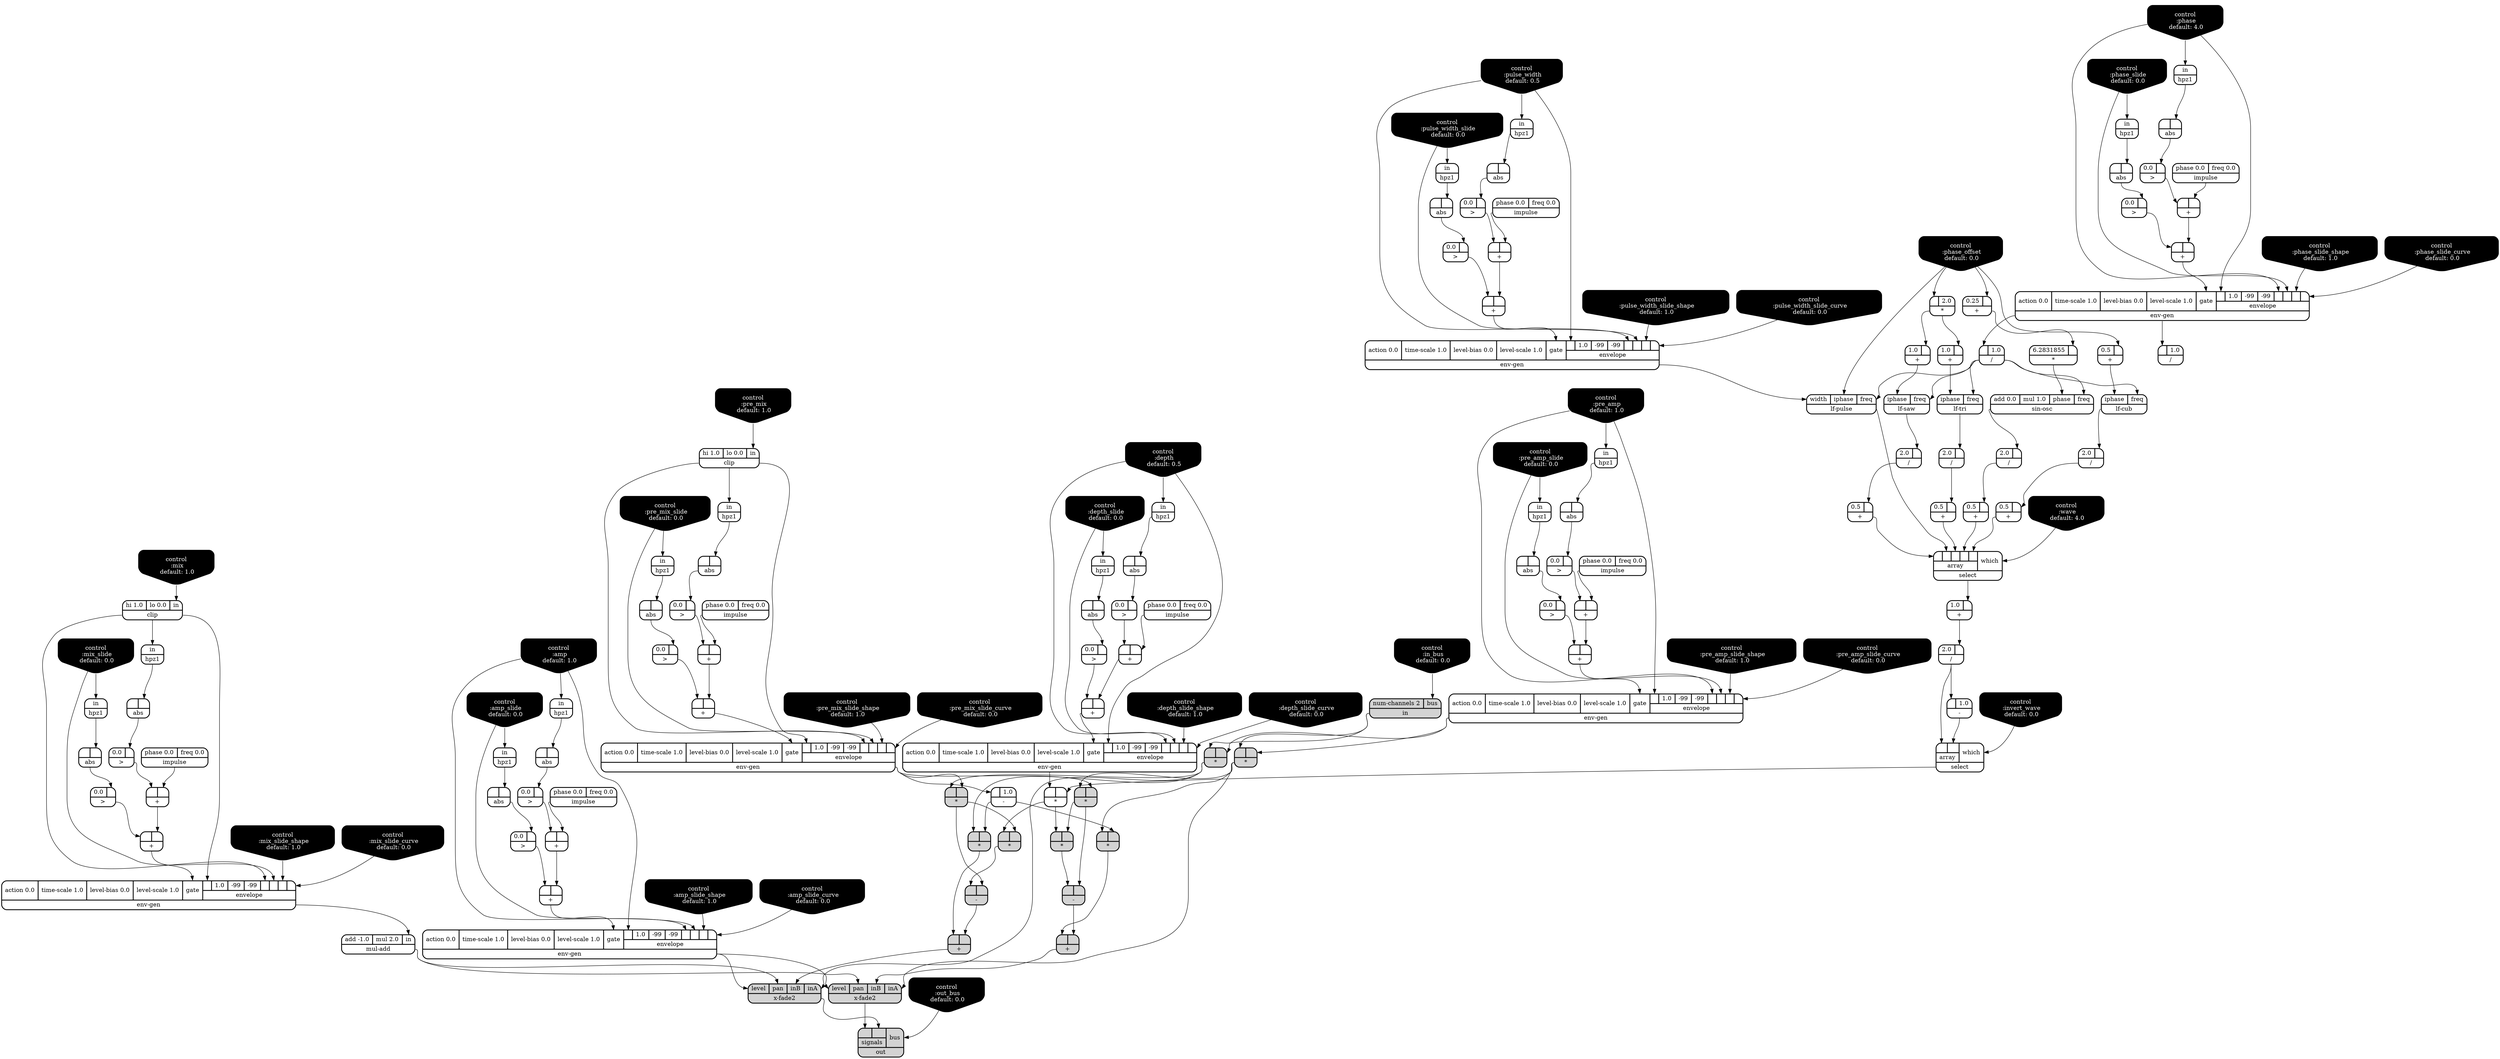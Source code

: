 digraph synthdef {
74 [label = "{{ <b> |<a> } |<__UG_NAME__>* }" style="filled, bold, rounded"  shape=record rankdir=LR];
75 [label = "{{ <b> |<a> } |<__UG_NAME__>* }" style="filled, bold, rounded"  shape=record rankdir=LR];
80 [label = "{{ <b> |<a> } |<__UG_NAME__>* }" style="filled, bold, rounded"  shape=record rankdir=LR];
81 [label = "{{ <b> |<a> } |<__UG_NAME__>* }" style="filled, bold, rounded"  shape=record rankdir=LR];
82 [label = "{{ <b> |<a> 2.0} |<__UG_NAME__>* }" style="bold, rounded" shape=record rankdir=LR];
103 [label = "{{ <b> 6.2831855|<a> } |<__UG_NAME__>* }" style="bold, rounded" shape=record rankdir=LR];
122 [label = "{{ <b> |<a> } |<__UG_NAME__>* }" style="bold, rounded" shape=record rankdir=LR];
123 [label = "{{ <b> |<a> } |<__UG_NAME__>* }" style="filled, bold, rounded"  shape=record rankdir=LR];
125 [label = "{{ <b> |<a> } |<__UG_NAME__>* }" style="filled, bold, rounded"  shape=record rankdir=LR];
143 [label = "{{ <b> |<a> } |<__UG_NAME__>* }" style="filled, bold, rounded"  shape=record rankdir=LR];
144 [label = "{{ <b> |<a> } |<__UG_NAME__>* }" style="filled, bold, rounded"  shape=record rankdir=LR];
37 [label = "{{ <b> |<a> } |<__UG_NAME__>+ }" style="bold, rounded" shape=record rankdir=LR];
41 [label = "{{ <b> |<a> } |<__UG_NAME__>+ }" style="bold, rounded" shape=record rankdir=LR];
44 [label = "{{ <b> 0.5|<a> } |<__UG_NAME__>+ }" style="bold, rounded" shape=record rankdir=LR];
47 [label = "{{ <b> 0.5|<a> } |<__UG_NAME__>+ }" style="bold, rounded" shape=record rankdir=LR];
56 [label = "{{ <b> |<a> } |<__UG_NAME__>+ }" style="bold, rounded" shape=record rankdir=LR];
60 [label = "{{ <b> |<a> } |<__UG_NAME__>+ }" style="bold, rounded" shape=record rankdir=LR];
67 [label = "{{ <b> |<a> } |<__UG_NAME__>+ }" style="bold, rounded" shape=record rankdir=LR];
71 [label = "{{ <b> |<a> } |<__UG_NAME__>+ }" style="bold, rounded" shape=record rankdir=LR];
83 [label = "{{ <b> 1.0|<a> } |<__UG_NAME__>+ }" style="bold, rounded" shape=record rankdir=LR];
86 [label = "{{ <b> 0.5|<a> } |<__UG_NAME__>+ }" style="bold, rounded" shape=record rankdir=LR];
91 [label = "{{ <b> |<a> } |<__UG_NAME__>+ }" style="bold, rounded" shape=record rankdir=LR];
95 [label = "{{ <b> |<a> } |<__UG_NAME__>+ }" style="bold, rounded" shape=record rankdir=LR];
98 [label = "{{ <b> 1.0|<a> } |<__UG_NAME__>+ }" style="bold, rounded" shape=record rankdir=LR];
101 [label = "{{ <b> 0.5|<a> } |<__UG_NAME__>+ }" style="bold, rounded" shape=record rankdir=LR];
102 [label = "{{ <b> 0.25|<a> } |<__UG_NAME__>+ }" style="bold, rounded" shape=record rankdir=LR];
106 [label = "{{ <b> 0.5|<a> } |<__UG_NAME__>+ }" style="bold, rounded" shape=record rankdir=LR];
108 [label = "{{ <b> 1.0|<a> } |<__UG_NAME__>+ }" style="bold, rounded" shape=record rankdir=LR];
116 [label = "{{ <b> |<a> } |<__UG_NAME__>+ }" style="bold, rounded" shape=record rankdir=LR];
120 [label = "{{ <b> |<a> } |<__UG_NAME__>+ }" style="bold, rounded" shape=record rankdir=LR];
126 [label = "{{ <b> |<a> } |<__UG_NAME__>+ }" style="filled, bold, rounded"  shape=record rankdir=LR];
128 [label = "{{ <b> |<a> } |<__UG_NAME__>+ }" style="bold, rounded" shape=record rankdir=LR];
130 [label = "{{ <b> |<a> } |<__UG_NAME__>+ }" style="bold, rounded" shape=record rankdir=LR];
137 [label = "{{ <b> |<a> } |<__UG_NAME__>+ }" style="bold, rounded" shape=record rankdir=LR];
140 [label = "{{ <b> |<a> } |<__UG_NAME__>+ }" style="bold, rounded" shape=record rankdir=LR];
146 [label = "{{ <b> |<a> } |<__UG_NAME__>+ }" style="filled, bold, rounded"  shape=record rankdir=LR];
62 [label = "{{ <b> |<a> 1.0} |<__UG_NAME__>- }" style="bold, rounded" shape=record rankdir=LR];
110 [label = "{{ <b> |<a> 1.0} |<__UG_NAME__>- }" style="bold, rounded" shape=record rankdir=LR];
124 [label = "{{ <b> |<a> } |<__UG_NAME__>- }" style="filled, bold, rounded"  shape=record rankdir=LR];
145 [label = "{{ <b> |<a> } |<__UG_NAME__>- }" style="filled, bold, rounded"  shape=record rankdir=LR];
43 [label = "{{ <b> |<a> 1.0} |<__UG_NAME__>/ }" style="bold, rounded" shape=record rankdir=LR];
46 [label = "{{ <b> 2.0|<a> } |<__UG_NAME__>/ }" style="bold, rounded" shape=record rankdir=LR];
85 [label = "{{ <b> 2.0|<a> } |<__UG_NAME__>/ }" style="bold, rounded" shape=record rankdir=LR];
100 [label = "{{ <b> 2.0|<a> } |<__UG_NAME__>/ }" style="bold, rounded" shape=record rankdir=LR];
105 [label = "{{ <b> 2.0|<a> } |<__UG_NAME__>/ }" style="bold, rounded" shape=record rankdir=LR];
109 [label = "{{ <b> 2.0|<a> } |<__UG_NAME__>/ }" style="bold, rounded" shape=record rankdir=LR];
149 [label = "{{ <b> |<a> 1.0} |<__UG_NAME__>/ }" style="bold, rounded" shape=record rankdir=LR];
36 [label = "{{ <b> 0.0|<a> } |<__UG_NAME__>\> }" style="bold, rounded" shape=record rankdir=LR];
40 [label = "{{ <b> 0.0|<a> } |<__UG_NAME__>\> }" style="bold, rounded" shape=record rankdir=LR];
55 [label = "{{ <b> 0.0|<a> } |<__UG_NAME__>\> }" style="bold, rounded" shape=record rankdir=LR];
59 [label = "{{ <b> 0.0|<a> } |<__UG_NAME__>\> }" style="bold, rounded" shape=record rankdir=LR];
66 [label = "{{ <b> 0.0|<a> } |<__UG_NAME__>\> }" style="bold, rounded" shape=record rankdir=LR];
70 [label = "{{ <b> 0.0|<a> } |<__UG_NAME__>\> }" style="bold, rounded" shape=record rankdir=LR];
79 [label = "{{ <b> 0.0|<a> } |<__UG_NAME__>\> }" style="bold, rounded" shape=record rankdir=LR];
90 [label = "{{ <b> 0.0|<a> } |<__UG_NAME__>\> }" style="bold, rounded" shape=record rankdir=LR];
94 [label = "{{ <b> 0.0|<a> } |<__UG_NAME__>\> }" style="bold, rounded" shape=record rankdir=LR];
115 [label = "{{ <b> 0.0|<a> } |<__UG_NAME__>\> }" style="bold, rounded" shape=record rankdir=LR];
119 [label = "{{ <b> 0.0|<a> } |<__UG_NAME__>\> }" style="bold, rounded" shape=record rankdir=LR];
129 [label = "{{ <b> 0.0|<a> } |<__UG_NAME__>\> }" style="bold, rounded" shape=record rankdir=LR];
136 [label = "{{ <b> 0.0|<a> } |<__UG_NAME__>\> }" style="bold, rounded" shape=record rankdir=LR];
139 [label = "{{ <b> 0.0|<a> } |<__UG_NAME__>\> }" style="bold, rounded" shape=record rankdir=LR];
35 [label = "{{ <b> |<a> } |<__UG_NAME__>abs }" style="bold, rounded" shape=record rankdir=LR];
39 [label = "{{ <b> |<a> } |<__UG_NAME__>abs }" style="bold, rounded" shape=record rankdir=LR];
49 [label = "{{ <b> |<a> } |<__UG_NAME__>abs }" style="bold, rounded" shape=record rankdir=LR];
54 [label = "{{ <b> |<a> } |<__UG_NAME__>abs }" style="bold, rounded" shape=record rankdir=LR];
58 [label = "{{ <b> |<a> } |<__UG_NAME__>abs }" style="bold, rounded" shape=record rankdir=LR];
65 [label = "{{ <b> |<a> } |<__UG_NAME__>abs }" style="bold, rounded" shape=record rankdir=LR];
69 [label = "{{ <b> |<a> } |<__UG_NAME__>abs }" style="bold, rounded" shape=record rankdir=LR];
78 [label = "{{ <b> |<a> } |<__UG_NAME__>abs }" style="bold, rounded" shape=record rankdir=LR];
89 [label = "{{ <b> |<a> } |<__UG_NAME__>abs }" style="bold, rounded" shape=record rankdir=LR];
93 [label = "{{ <b> |<a> } |<__UG_NAME__>abs }" style="bold, rounded" shape=record rankdir=LR];
114 [label = "{{ <b> |<a> } |<__UG_NAME__>abs }" style="bold, rounded" shape=record rankdir=LR];
118 [label = "{{ <b> |<a> } |<__UG_NAME__>abs }" style="bold, rounded" shape=record rankdir=LR];
135 [label = "{{ <b> |<a> } |<__UG_NAME__>abs }" style="bold, rounded" shape=record rankdir=LR];
138 [label = "{{ <b> |<a> } |<__UG_NAME__>abs }" style="bold, rounded" shape=record rankdir=LR];
52 [label = "{{ <hi> hi 1.0|<lo> lo 0.0|<in> in} |<__UG_NAME__>clip }" style="bold, rounded" shape=record rankdir=LR];
76 [label = "{{ <hi> hi 1.0|<lo> lo 0.0|<in> in} |<__UG_NAME__>clip }" style="bold, rounded" shape=record rankdir=LR];
0 [label = "control
 :phase
 default: 4.0" shape=invhouse style="rounded, filled, bold" fillcolor=black fontcolor=white ]; 
1 [label = "control
 :phase_slide
 default: 0.0" shape=invhouse style="rounded, filled, bold" fillcolor=black fontcolor=white ]; 
2 [label = "control
 :phase_slide_shape
 default: 1.0" shape=invhouse style="rounded, filled, bold" fillcolor=black fontcolor=white ]; 
3 [label = "control
 :phase_slide_curve
 default: 0.0" shape=invhouse style="rounded, filled, bold" fillcolor=black fontcolor=white ]; 
4 [label = "control
 :phase_offset
 default: 0.0" shape=invhouse style="rounded, filled, bold" fillcolor=black fontcolor=white ]; 
5 [label = "control
 :wave
 default: 4.0" shape=invhouse style="rounded, filled, bold" fillcolor=black fontcolor=white ]; 
6 [label = "control
 :invert_wave
 default: 0.0" shape=invhouse style="rounded, filled, bold" fillcolor=black fontcolor=white ]; 
7 [label = "control
 :pulse_width
 default: 0.5" shape=invhouse style="rounded, filled, bold" fillcolor=black fontcolor=white ]; 
8 [label = "control
 :pulse_width_slide
 default: 0.0" shape=invhouse style="rounded, filled, bold" fillcolor=black fontcolor=white ]; 
9 [label = "control
 :pulse_width_slide_shape
 default: 1.0" shape=invhouse style="rounded, filled, bold" fillcolor=black fontcolor=white ]; 
10 [label = "control
 :pulse_width_slide_curve
 default: 0.0" shape=invhouse style="rounded, filled, bold" fillcolor=black fontcolor=white ]; 
11 [label = "control
 :depth
 default: 0.5" shape=invhouse style="rounded, filled, bold" fillcolor=black fontcolor=white ]; 
12 [label = "control
 :depth_slide
 default: 0.0" shape=invhouse style="rounded, filled, bold" fillcolor=black fontcolor=white ]; 
13 [label = "control
 :depth_slide_shape
 default: 1.0" shape=invhouse style="rounded, filled, bold" fillcolor=black fontcolor=white ]; 
14 [label = "control
 :depth_slide_curve
 default: 0.0" shape=invhouse style="rounded, filled, bold" fillcolor=black fontcolor=white ]; 
15 [label = "control
 :pre_amp
 default: 1.0" shape=invhouse style="rounded, filled, bold" fillcolor=black fontcolor=white ]; 
16 [label = "control
 :pre_amp_slide
 default: 0.0" shape=invhouse style="rounded, filled, bold" fillcolor=black fontcolor=white ]; 
17 [label = "control
 :pre_amp_slide_shape
 default: 1.0" shape=invhouse style="rounded, filled, bold" fillcolor=black fontcolor=white ]; 
18 [label = "control
 :pre_amp_slide_curve
 default: 0.0" shape=invhouse style="rounded, filled, bold" fillcolor=black fontcolor=white ]; 
19 [label = "control
 :amp
 default: 1.0" shape=invhouse style="rounded, filled, bold" fillcolor=black fontcolor=white ]; 
20 [label = "control
 :amp_slide
 default: 0.0" shape=invhouse style="rounded, filled, bold" fillcolor=black fontcolor=white ]; 
21 [label = "control
 :amp_slide_shape
 default: 1.0" shape=invhouse style="rounded, filled, bold" fillcolor=black fontcolor=white ]; 
22 [label = "control
 :amp_slide_curve
 default: 0.0" shape=invhouse style="rounded, filled, bold" fillcolor=black fontcolor=white ]; 
23 [label = "control
 :mix
 default: 1.0" shape=invhouse style="rounded, filled, bold" fillcolor=black fontcolor=white ]; 
24 [label = "control
 :mix_slide
 default: 0.0" shape=invhouse style="rounded, filled, bold" fillcolor=black fontcolor=white ]; 
25 [label = "control
 :mix_slide_shape
 default: 1.0" shape=invhouse style="rounded, filled, bold" fillcolor=black fontcolor=white ]; 
26 [label = "control
 :mix_slide_curve
 default: 0.0" shape=invhouse style="rounded, filled, bold" fillcolor=black fontcolor=white ]; 
27 [label = "control
 :pre_mix
 default: 1.0" shape=invhouse style="rounded, filled, bold" fillcolor=black fontcolor=white ]; 
28 [label = "control
 :pre_mix_slide
 default: 0.0" shape=invhouse style="rounded, filled, bold" fillcolor=black fontcolor=white ]; 
29 [label = "control
 :pre_mix_slide_shape
 default: 1.0" shape=invhouse style="rounded, filled, bold" fillcolor=black fontcolor=white ]; 
30 [label = "control
 :pre_mix_slide_curve
 default: 0.0" shape=invhouse style="rounded, filled, bold" fillcolor=black fontcolor=white ]; 
31 [label = "control
 :in_bus
 default: 0.0" shape=invhouse style="rounded, filled, bold" fillcolor=black fontcolor=white ]; 
32 [label = "control
 :out_bus
 default: 0.0" shape=invhouse style="rounded, filled, bold" fillcolor=black fontcolor=white ]; 
42 [label = "{{ <action> action 0.0|<time____scale> time-scale 1.0|<level____bias> level-bias 0.0|<level____scale> level-scale 1.0|<gate> gate|{{<envelope___control___0>|1.0|-99|-99|<envelope___control___4>|<envelope___control___5>|<envelope___control___6>|<envelope___control___7>}|envelope}} |<__UG_NAME__>env-gen }" style="bold, rounded" shape=record rankdir=LR];
61 [label = "{{ <action> action 0.0|<time____scale> time-scale 1.0|<level____bias> level-bias 0.0|<level____scale> level-scale 1.0|<gate> gate|{{<envelope___clip___0>|1.0|-99|-99|<envelope___clip___4>|<envelope___control___5>|<envelope___control___6>|<envelope___control___7>}|envelope}} |<__UG_NAME__>env-gen }" style="bold, rounded" shape=record rankdir=LR];
72 [label = "{{ <action> action 0.0|<time____scale> time-scale 1.0|<level____bias> level-bias 0.0|<level____scale> level-scale 1.0|<gate> gate|{{<envelope___control___0>|1.0|-99|-99|<envelope___control___4>|<envelope___control___5>|<envelope___control___6>|<envelope___control___7>}|envelope}} |<__UG_NAME__>env-gen }" style="bold, rounded" shape=record rankdir=LR];
96 [label = "{{ <action> action 0.0|<time____scale> time-scale 1.0|<level____bias> level-bias 0.0|<level____scale> level-scale 1.0|<gate> gate|{{<envelope___control___0>|1.0|-99|-99|<envelope___control___4>|<envelope___control___5>|<envelope___control___6>|<envelope___control___7>}|envelope}} |<__UG_NAME__>env-gen }" style="bold, rounded" shape=record rankdir=LR];
121 [label = "{{ <action> action 0.0|<time____scale> time-scale 1.0|<level____bias> level-bias 0.0|<level____scale> level-scale 1.0|<gate> gate|{{<envelope___control___0>|1.0|-99|-99|<envelope___control___4>|<envelope___control___5>|<envelope___control___6>|<envelope___control___7>}|envelope}} |<__UG_NAME__>env-gen }" style="bold, rounded" shape=record rankdir=LR];
131 [label = "{{ <action> action 0.0|<time____scale> time-scale 1.0|<level____bias> level-bias 0.0|<level____scale> level-scale 1.0|<gate> gate|{{<envelope___clip___0>|1.0|-99|-99|<envelope___clip___4>|<envelope___control___5>|<envelope___control___6>|<envelope___control___7>}|envelope}} |<__UG_NAME__>env-gen }" style="bold, rounded" shape=record rankdir=LR];
141 [label = "{{ <action> action 0.0|<time____scale> time-scale 1.0|<level____bias> level-bias 0.0|<level____scale> level-scale 1.0|<gate> gate|{{<envelope___control___0>|1.0|-99|-99|<envelope___control___4>|<envelope___control___5>|<envelope___control___6>|<envelope___control___7>}|envelope}} |<__UG_NAME__>env-gen }" style="bold, rounded" shape=record rankdir=LR];
34 [label = "{{ <in> in} |<__UG_NAME__>hpz1 }" style="bold, rounded" shape=record rankdir=LR];
38 [label = "{{ <in> in} |<__UG_NAME__>hpz1 }" style="bold, rounded" shape=record rankdir=LR];
48 [label = "{{ <in> in} |<__UG_NAME__>hpz1 }" style="bold, rounded" shape=record rankdir=LR];
50 [label = "{{ <in> in} |<__UG_NAME__>hpz1 }" style="bold, rounded" shape=record rankdir=LR];
53 [label = "{{ <in> in} |<__UG_NAME__>hpz1 }" style="bold, rounded" shape=record rankdir=LR];
57 [label = "{{ <in> in} |<__UG_NAME__>hpz1 }" style="bold, rounded" shape=record rankdir=LR];
64 [label = "{{ <in> in} |<__UG_NAME__>hpz1 }" style="bold, rounded" shape=record rankdir=LR];
68 [label = "{{ <in> in} |<__UG_NAME__>hpz1 }" style="bold, rounded" shape=record rankdir=LR];
77 [label = "{{ <in> in} |<__UG_NAME__>hpz1 }" style="bold, rounded" shape=record rankdir=LR];
88 [label = "{{ <in> in} |<__UG_NAME__>hpz1 }" style="bold, rounded" shape=record rankdir=LR];
92 [label = "{{ <in> in} |<__UG_NAME__>hpz1 }" style="bold, rounded" shape=record rankdir=LR];
113 [label = "{{ <in> in} |<__UG_NAME__>hpz1 }" style="bold, rounded" shape=record rankdir=LR];
117 [label = "{{ <in> in} |<__UG_NAME__>hpz1 }" style="bold, rounded" shape=record rankdir=LR];
134 [label = "{{ <in> in} |<__UG_NAME__>hpz1 }" style="bold, rounded" shape=record rankdir=LR];
33 [label = "{{ <phase> phase 0.0|<freq> freq 0.0} |<__UG_NAME__>impulse }" style="bold, rounded" shape=record rankdir=LR];
51 [label = "{{ <phase> phase 0.0|<freq> freq 0.0} |<__UG_NAME__>impulse }" style="bold, rounded" shape=record rankdir=LR];
63 [label = "{{ <phase> phase 0.0|<freq> freq 0.0} |<__UG_NAME__>impulse }" style="bold, rounded" shape=record rankdir=LR];
87 [label = "{{ <phase> phase 0.0|<freq> freq 0.0} |<__UG_NAME__>impulse }" style="bold, rounded" shape=record rankdir=LR];
112 [label = "{{ <phase> phase 0.0|<freq> freq 0.0} |<__UG_NAME__>impulse }" style="bold, rounded" shape=record rankdir=LR];
127 [label = "{{ <phase> phase 0.0|<freq> freq 0.0} |<__UG_NAME__>impulse }" style="bold, rounded" shape=record rankdir=LR];
133 [label = "{{ <phase> phase 0.0|<freq> freq 0.0} |<__UG_NAME__>impulse }" style="bold, rounded" shape=record rankdir=LR];
73 [label = "{{ <num____channels> num-channels 2|<bus> bus} |<__UG_NAME__>in }" style="filled, bold, rounded"  shape=record rankdir=LR];
45 [label = "{{ <iphase> iphase|<freq> freq} |<__UG_NAME__>lf-cub }" style="bold, rounded" shape=record rankdir=LR];
97 [label = "{{ <width> width|<iphase> iphase|<freq> freq} |<__UG_NAME__>lf-pulse }" style="bold, rounded" shape=record rankdir=LR];
84 [label = "{{ <iphase> iphase|<freq> freq} |<__UG_NAME__>lf-saw }" style="bold, rounded" shape=record rankdir=LR];
99 [label = "{{ <iphase> iphase|<freq> freq} |<__UG_NAME__>lf-tri }" style="bold, rounded" shape=record rankdir=LR];
132 [label = "{{ <add> add -1.0|<mul> mul 2.0|<in> in} |<__UG_NAME__>mul-add }" style="bold, rounded" shape=record rankdir=LR];
148 [label = "{{ {{<signals___x____fade2___0>|<signals___x____fade2___1>}|signals}|<bus> bus} |<__UG_NAME__>out }" style="filled, bold, rounded"  shape=record rankdir=LR];
107 [label = "{{ {{<array___binary____op____u____gen___0>|<array___lf____pulse___1>|<array___binary____op____u____gen___2>|<array___binary____op____u____gen___3>|<array___binary____op____u____gen___4>}|array}|<which> which} |<__UG_NAME__>select }" style="bold, rounded" shape=record rankdir=LR];
111 [label = "{{ {{<array___binary____op____u____gen___0>|<array___binary____op____u____gen___1>}|array}|<which> which} |<__UG_NAME__>select }" style="bold, rounded" shape=record rankdir=LR];
104 [label = "{{ <add> add 0.0|<mul> mul 1.0|<phase> phase|<freq> freq} |<__UG_NAME__>sin-osc }" style="bold, rounded" shape=record rankdir=LR];
142 [label = "{{ <level> level|<pan> pan|<inb> inB|<ina> inA} |<__UG_NAME__>x-fade2 }" style="filled, bold, rounded"  shape=record rankdir=LR];
147 [label = "{{ <level> level|<pan> pan|<inb> inB|<ina> inA} |<__UG_NAME__>x-fade2 }" style="filled, bold, rounded"  shape=record rankdir=LR];

72:__UG_NAME__ -> 74:a ;
73:__UG_NAME__ -> 74:b ;
62:__UG_NAME__ -> 75:a ;
74:__UG_NAME__ -> 75:b ;
72:__UG_NAME__ -> 80:a ;
73:__UG_NAME__ -> 80:b ;
61:__UG_NAME__ -> 81:a ;
80:__UG_NAME__ -> 81:b ;
4:__UG_NAME__ -> 82:b ;
102:__UG_NAME__ -> 103:a ;
111:__UG_NAME__ -> 122:a ;
121:__UG_NAME__ -> 122:b ;
81:__UG_NAME__ -> 123:a ;
122:__UG_NAME__ -> 123:b ;
62:__UG_NAME__ -> 125:a ;
80:__UG_NAME__ -> 125:b ;
61:__UG_NAME__ -> 143:a ;
74:__UG_NAME__ -> 143:b ;
143:__UG_NAME__ -> 144:a ;
122:__UG_NAME__ -> 144:b ;
33:__UG_NAME__ -> 37:a ;
36:__UG_NAME__ -> 37:b ;
37:__UG_NAME__ -> 41:a ;
40:__UG_NAME__ -> 41:b ;
4:__UG_NAME__ -> 44:a ;
46:__UG_NAME__ -> 47:a ;
51:__UG_NAME__ -> 56:a ;
55:__UG_NAME__ -> 56:b ;
56:__UG_NAME__ -> 60:a ;
59:__UG_NAME__ -> 60:b ;
63:__UG_NAME__ -> 67:a ;
66:__UG_NAME__ -> 67:b ;
67:__UG_NAME__ -> 71:a ;
70:__UG_NAME__ -> 71:b ;
82:__UG_NAME__ -> 83:a ;
85:__UG_NAME__ -> 86:a ;
87:__UG_NAME__ -> 91:a ;
90:__UG_NAME__ -> 91:b ;
91:__UG_NAME__ -> 95:a ;
94:__UG_NAME__ -> 95:b ;
82:__UG_NAME__ -> 98:a ;
100:__UG_NAME__ -> 101:a ;
4:__UG_NAME__ -> 102:a ;
105:__UG_NAME__ -> 106:a ;
107:__UG_NAME__ -> 108:a ;
112:__UG_NAME__ -> 116:a ;
115:__UG_NAME__ -> 116:b ;
116:__UG_NAME__ -> 120:a ;
119:__UG_NAME__ -> 120:b ;
124:__UG_NAME__ -> 126:a ;
125:__UG_NAME__ -> 126:b ;
127:__UG_NAME__ -> 128:a ;
79:__UG_NAME__ -> 128:b ;
128:__UG_NAME__ -> 130:a ;
129:__UG_NAME__ -> 130:b ;
133:__UG_NAME__ -> 137:a ;
136:__UG_NAME__ -> 137:b ;
137:__UG_NAME__ -> 140:a ;
139:__UG_NAME__ -> 140:b ;
145:__UG_NAME__ -> 146:a ;
75:__UG_NAME__ -> 146:b ;
61:__UG_NAME__ -> 62:b ;
109:__UG_NAME__ -> 110:b ;
81:__UG_NAME__ -> 124:a ;
123:__UG_NAME__ -> 124:b ;
143:__UG_NAME__ -> 145:a ;
144:__UG_NAME__ -> 145:b ;
42:__UG_NAME__ -> 43:b ;
45:__UG_NAME__ -> 46:a ;
84:__UG_NAME__ -> 85:a ;
99:__UG_NAME__ -> 100:a ;
104:__UG_NAME__ -> 105:a ;
108:__UG_NAME__ -> 109:a ;
42:__UG_NAME__ -> 149:b ;
35:__UG_NAME__ -> 36:a ;
39:__UG_NAME__ -> 40:a ;
54:__UG_NAME__ -> 55:a ;
58:__UG_NAME__ -> 59:a ;
65:__UG_NAME__ -> 66:a ;
69:__UG_NAME__ -> 70:a ;
78:__UG_NAME__ -> 79:a ;
89:__UG_NAME__ -> 90:a ;
93:__UG_NAME__ -> 94:a ;
114:__UG_NAME__ -> 115:a ;
118:__UG_NAME__ -> 119:a ;
49:__UG_NAME__ -> 129:a ;
135:__UG_NAME__ -> 136:a ;
138:__UG_NAME__ -> 139:a ;
34:__UG_NAME__ -> 35:a ;
38:__UG_NAME__ -> 39:a ;
48:__UG_NAME__ -> 49:a ;
53:__UG_NAME__ -> 54:a ;
57:__UG_NAME__ -> 58:a ;
64:__UG_NAME__ -> 65:a ;
68:__UG_NAME__ -> 69:a ;
77:__UG_NAME__ -> 78:a ;
88:__UG_NAME__ -> 89:a ;
92:__UG_NAME__ -> 93:a ;
113:__UG_NAME__ -> 114:a ;
117:__UG_NAME__ -> 118:a ;
134:__UG_NAME__ -> 135:a ;
50:__UG_NAME__ -> 138:a ;
27:__UG_NAME__ -> 52:in ;
23:__UG_NAME__ -> 76:in ;
0:__UG_NAME__ -> 42:envelope___control___0 ;
0:__UG_NAME__ -> 42:envelope___control___4 ;
1:__UG_NAME__ -> 42:envelope___control___5 ;
2:__UG_NAME__ -> 42:envelope___control___6 ;
3:__UG_NAME__ -> 42:envelope___control___7 ;
41:__UG_NAME__ -> 42:gate ;
52:__UG_NAME__ -> 61:envelope___clip___0 ;
52:__UG_NAME__ -> 61:envelope___clip___4 ;
28:__UG_NAME__ -> 61:envelope___control___5 ;
29:__UG_NAME__ -> 61:envelope___control___6 ;
30:__UG_NAME__ -> 61:envelope___control___7 ;
60:__UG_NAME__ -> 61:gate ;
15:__UG_NAME__ -> 72:envelope___control___0 ;
15:__UG_NAME__ -> 72:envelope___control___4 ;
16:__UG_NAME__ -> 72:envelope___control___5 ;
17:__UG_NAME__ -> 72:envelope___control___6 ;
18:__UG_NAME__ -> 72:envelope___control___7 ;
71:__UG_NAME__ -> 72:gate ;
7:__UG_NAME__ -> 96:envelope___control___0 ;
7:__UG_NAME__ -> 96:envelope___control___4 ;
8:__UG_NAME__ -> 96:envelope___control___5 ;
9:__UG_NAME__ -> 96:envelope___control___6 ;
10:__UG_NAME__ -> 96:envelope___control___7 ;
95:__UG_NAME__ -> 96:gate ;
11:__UG_NAME__ -> 121:envelope___control___0 ;
11:__UG_NAME__ -> 121:envelope___control___4 ;
12:__UG_NAME__ -> 121:envelope___control___5 ;
13:__UG_NAME__ -> 121:envelope___control___6 ;
14:__UG_NAME__ -> 121:envelope___control___7 ;
120:__UG_NAME__ -> 121:gate ;
76:__UG_NAME__ -> 131:envelope___clip___0 ;
76:__UG_NAME__ -> 131:envelope___clip___4 ;
24:__UG_NAME__ -> 131:envelope___control___5 ;
25:__UG_NAME__ -> 131:envelope___control___6 ;
26:__UG_NAME__ -> 131:envelope___control___7 ;
130:__UG_NAME__ -> 131:gate ;
19:__UG_NAME__ -> 141:envelope___control___0 ;
19:__UG_NAME__ -> 141:envelope___control___4 ;
20:__UG_NAME__ -> 141:envelope___control___5 ;
21:__UG_NAME__ -> 141:envelope___control___6 ;
22:__UG_NAME__ -> 141:envelope___control___7 ;
140:__UG_NAME__ -> 141:gate ;
0:__UG_NAME__ -> 34:in ;
1:__UG_NAME__ -> 38:in ;
24:__UG_NAME__ -> 48:in ;
20:__UG_NAME__ -> 50:in ;
52:__UG_NAME__ -> 53:in ;
28:__UG_NAME__ -> 57:in ;
15:__UG_NAME__ -> 64:in ;
16:__UG_NAME__ -> 68:in ;
76:__UG_NAME__ -> 77:in ;
7:__UG_NAME__ -> 88:in ;
8:__UG_NAME__ -> 92:in ;
11:__UG_NAME__ -> 113:in ;
12:__UG_NAME__ -> 117:in ;
19:__UG_NAME__ -> 134:in ;
31:__UG_NAME__ -> 73:bus ;
43:__UG_NAME__ -> 45:freq ;
44:__UG_NAME__ -> 45:iphase ;
43:__UG_NAME__ -> 97:freq ;
4:__UG_NAME__ -> 97:iphase ;
96:__UG_NAME__ -> 97:width ;
43:__UG_NAME__ -> 84:freq ;
83:__UG_NAME__ -> 84:iphase ;
43:__UG_NAME__ -> 99:freq ;
98:__UG_NAME__ -> 99:iphase ;
131:__UG_NAME__ -> 132:in ;
32:__UG_NAME__ -> 148:bus ;
142:__UG_NAME__ -> 148:signals___x____fade2___0 ;
147:__UG_NAME__ -> 148:signals___x____fade2___1 ;
5:__UG_NAME__ -> 107:which ;
86:__UG_NAME__ -> 107:array___binary____op____u____gen___0 ;
97:__UG_NAME__ -> 107:array___lf____pulse___1 ;
101:__UG_NAME__ -> 107:array___binary____op____u____gen___2 ;
106:__UG_NAME__ -> 107:array___binary____op____u____gen___3 ;
47:__UG_NAME__ -> 107:array___binary____op____u____gen___4 ;
6:__UG_NAME__ -> 111:which ;
109:__UG_NAME__ -> 111:array___binary____op____u____gen___0 ;
110:__UG_NAME__ -> 111:array___binary____op____u____gen___1 ;
43:__UG_NAME__ -> 104:freq ;
103:__UG_NAME__ -> 104:phase ;
80:__UG_NAME__ -> 142:ina ;
126:__UG_NAME__ -> 142:inb ;
132:__UG_NAME__ -> 142:pan ;
141:__UG_NAME__ -> 142:level ;
74:__UG_NAME__ -> 147:ina ;
146:__UG_NAME__ -> 147:inb ;
132:__UG_NAME__ -> 147:pan ;
141:__UG_NAME__ -> 147:level ;

}